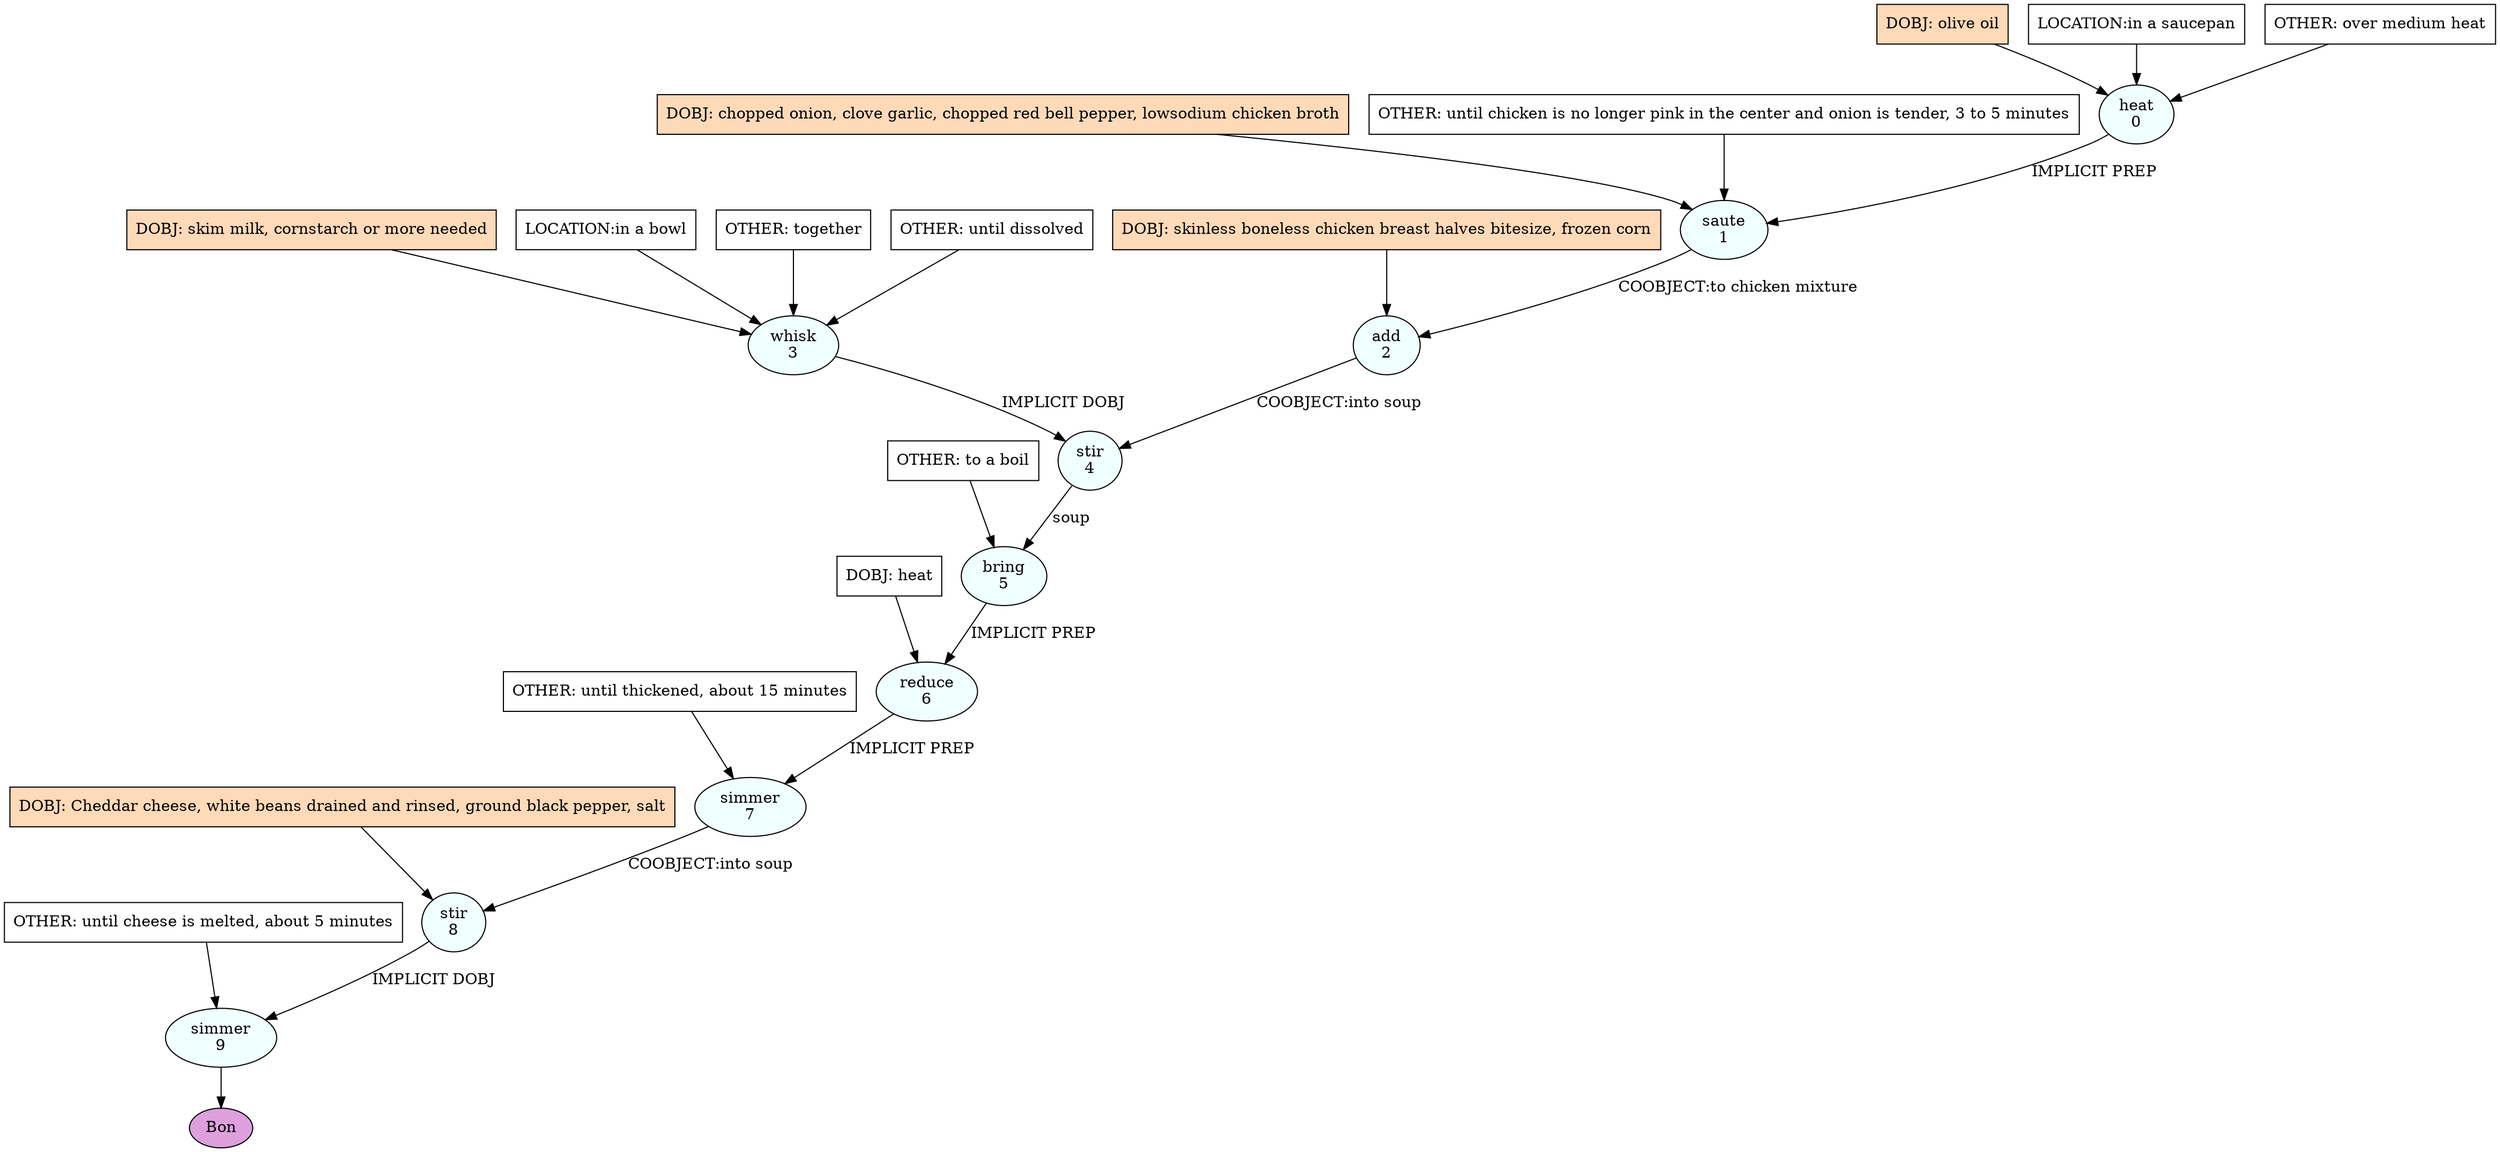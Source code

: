 digraph recipe {
E0[label="heat
0", shape=oval, style=filled, fillcolor=azure]
E1[label="saute
1", shape=oval, style=filled, fillcolor=azure]
E2[label="add
2", shape=oval, style=filled, fillcolor=azure]
E3[label="whisk
3", shape=oval, style=filled, fillcolor=azure]
E4[label="stir
4", shape=oval, style=filled, fillcolor=azure]
E5[label="bring
5", shape=oval, style=filled, fillcolor=azure]
E6[label="reduce
6", shape=oval, style=filled, fillcolor=azure]
E7[label="simmer
7", shape=oval, style=filled, fillcolor=azure]
E8[label="stir
8", shape=oval, style=filled, fillcolor=azure]
E9[label="simmer
9", shape=oval, style=filled, fillcolor=azure]
D0[label="DOBJ: olive oil", shape=box, style=filled, fillcolor=peachpuff]
D0 -> E0
P0_0[label="LOCATION:in a saucepan", shape=box, style=filled, fillcolor=white]
P0_0 -> E0
O0_0[label="OTHER: over medium heat", shape=box, style=filled, fillcolor=white]
O0_0 -> E0
D3[label="DOBJ: skim milk, cornstarch or more needed", shape=box, style=filled, fillcolor=peachpuff]
D3 -> E3
P3_0[label="LOCATION:in a bowl", shape=box, style=filled, fillcolor=white]
P3_0 -> E3
O3_0[label="OTHER: together", shape=box, style=filled, fillcolor=white]
O3_0 -> E3
O3_1[label="OTHER: until dissolved", shape=box, style=filled, fillcolor=white]
O3_1 -> E3
D1_ing[label="DOBJ: chopped onion, clove garlic, chopped red bell pepper, lowsodium chicken broth", shape=box, style=filled, fillcolor=peachpuff]
D1_ing -> E1
E0 -> E1 [label="IMPLICIT PREP"]
O1_0_0[label="OTHER: until chicken is no longer pink in the center and onion is tender, 3 to 5 minutes", shape=box, style=filled, fillcolor=white]
O1_0_0 -> E1
D2_ing[label="DOBJ: skinless boneless chicken breast halves bitesize, frozen corn", shape=box, style=filled, fillcolor=peachpuff]
D2_ing -> E2
E1 -> E2 [label="COOBJECT:to chicken mixture"]
E3 -> E4 [label="IMPLICIT DOBJ"]
E2 -> E4 [label="COOBJECT:into soup"]
E4 -> E5 [label="soup"]
O5_0_0[label="OTHER: to a boil", shape=box, style=filled, fillcolor=white]
O5_0_0 -> E5
D6_0[label="DOBJ: heat", shape=box, style=filled, fillcolor=white]
D6_0 -> E6
E5 -> E6 [label="IMPLICIT PREP"]
E6 -> E7 [label="IMPLICIT PREP"]
O7_0_0[label="OTHER: until thickened, about 15 minutes", shape=box, style=filled, fillcolor=white]
O7_0_0 -> E7
D8_ing[label="DOBJ: Cheddar cheese, white beans drained and rinsed, ground black pepper, salt", shape=box, style=filled, fillcolor=peachpuff]
D8_ing -> E8
E7 -> E8 [label="COOBJECT:into soup"]
E8 -> E9 [label="IMPLICIT DOBJ"]
O9_0_0[label="OTHER: until cheese is melted, about 5 minutes", shape=box, style=filled, fillcolor=white]
O9_0_0 -> E9
EOR[label="Bon", shape=oval, style=filled, fillcolor=plum]
E9 -> EOR
}
